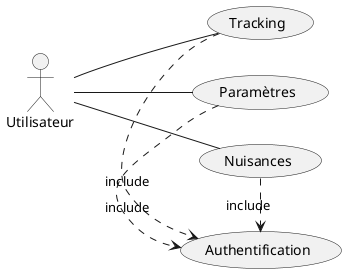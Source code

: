 @startuml
left to right direction
skinparam packageStyle rectangle
actor Utilisateur
Utilisateur -- (Tracking)
Utilisateur -- (Paramètres)
Utilisateur -- (Nuisances)
(Tracking) .> (Authentification) : include
(Paramètres) .> (Authentification) : include
(Nuisances) .> (Authentification) : include
@enduml
